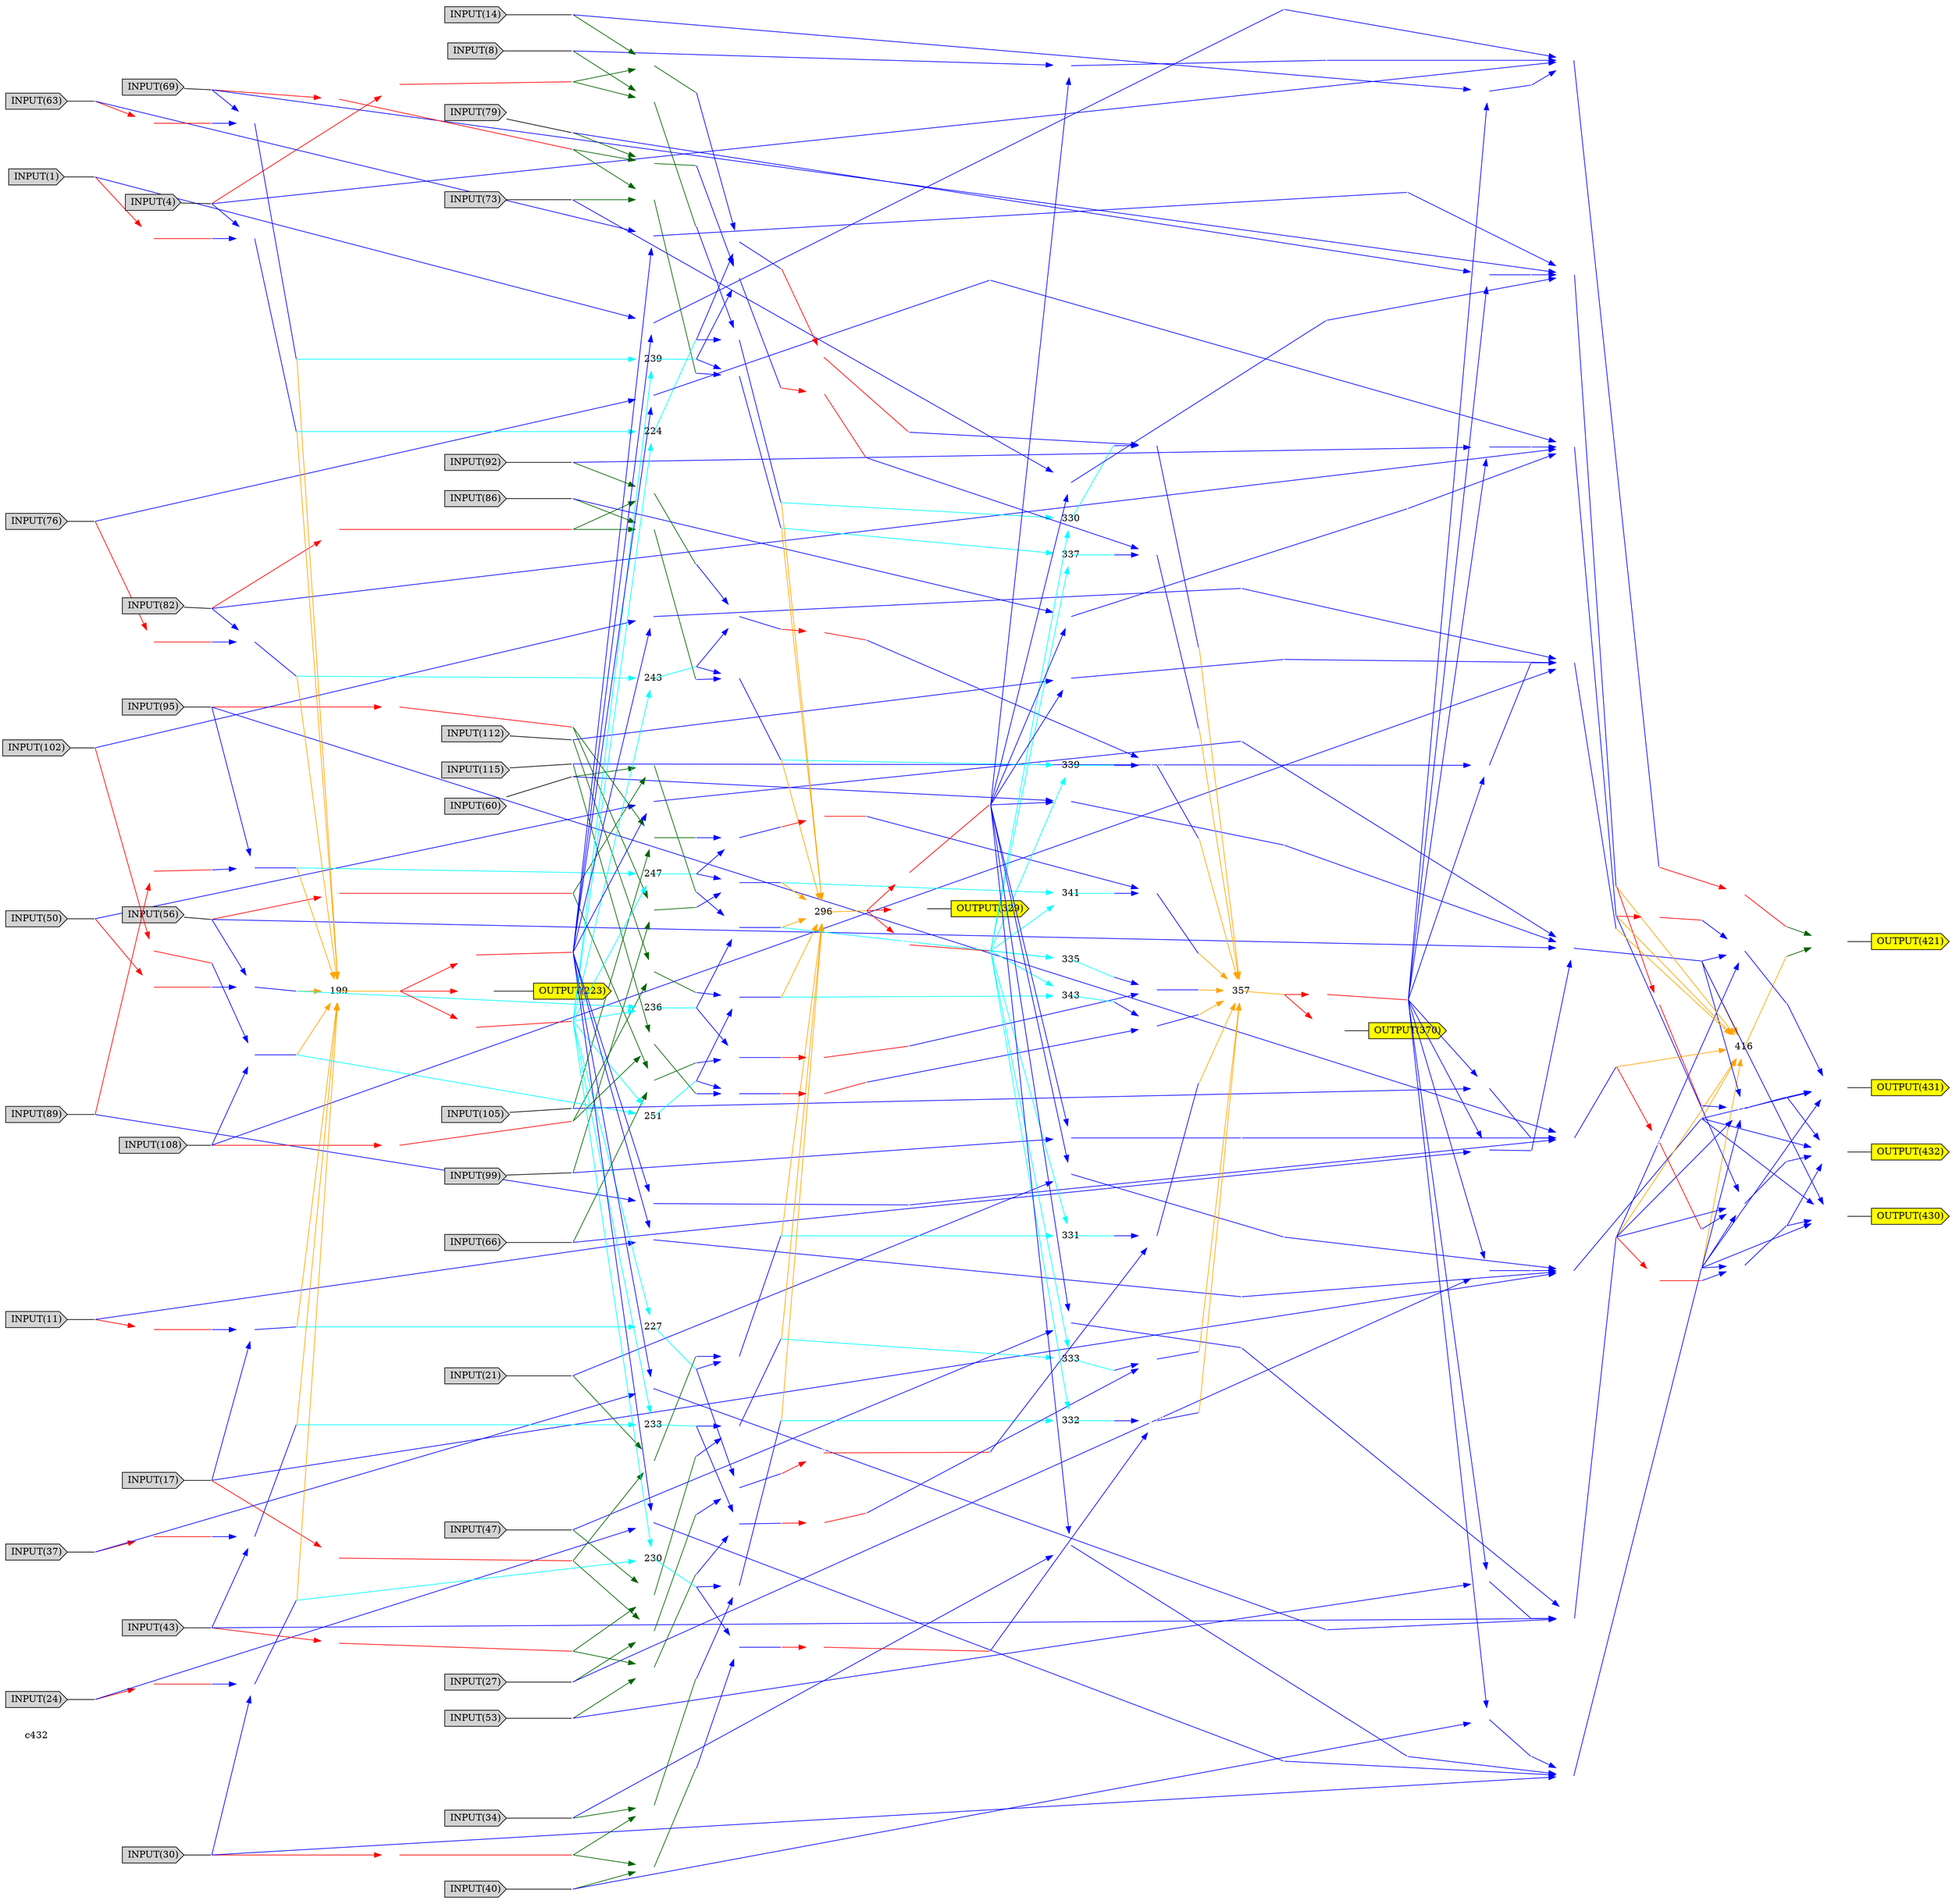 digraph a
{
	//36 Inputs
	//7 Outputs
	//160 Gates
	overlap = false;
	rankdir = LR;
	splines = false;
	"c432" [color = invis]
	1 [label = "INPUT(1)" shape = cds style = filled]
	O1 [label = "", fixedsize="false", width=0, height=0, shape=none]
	1 -> O1 [arrowhead=none]
	4 [label = "INPUT(4)" shape = cds style = filled]
	O4 [label = "", fixedsize="false", width=0, height=0, shape=none]
	4 -> O4 [arrowhead=none]
	8 [label = "INPUT(8)" shape = cds style = filled]
	O8 [label = "", fixedsize="false", width=0, height=0, shape=none]
	8 -> O8 [arrowhead=none]
	11 [label = "INPUT(11)" shape = cds style = filled]
	O11 [label = "", fixedsize="false", width=0, height=0, shape=none]
	11 -> O11 [arrowhead=none]
	14 [label = "INPUT(14)" shape = cds style = filled]
	O14 [label = "", fixedsize="false", width=0, height=0, shape=none]
	14 -> O14 [arrowhead=none]
	17 [label = "INPUT(17)" shape = cds style = filled]
	O17 [label = "", fixedsize="false", width=0, height=0, shape=none]
	17 -> O17 [arrowhead=none]
	21 [label = "INPUT(21)" shape = cds style = filled]
	O21 [label = "", fixedsize="false", width=0, height=0, shape=none]
	21 -> O21 [arrowhead=none]
	24 [label = "INPUT(24)" shape = cds style = filled]
	O24 [label = "", fixedsize="false", width=0, height=0, shape=none]
	24 -> O24 [arrowhead=none]
	27 [label = "INPUT(27)" shape = cds style = filled]
	O27 [label = "", fixedsize="false", width=0, height=0, shape=none]
	27 -> O27 [arrowhead=none]
	30 [label = "INPUT(30)" shape = cds style = filled]
	O30 [label = "", fixedsize="false", width=0, height=0, shape=none]
	30 -> O30 [arrowhead=none]
	34 [label = "INPUT(34)" shape = cds style = filled]
	O34 [label = "", fixedsize="false", width=0, height=0, shape=none]
	34 -> O34 [arrowhead=none]
	37 [label = "INPUT(37)" shape = cds style = filled]
	O37 [label = "", fixedsize="false", width=0, height=0, shape=none]
	37 -> O37 [arrowhead=none]
	40 [label = "INPUT(40)" shape = cds style = filled]
	O40 [label = "", fixedsize="false", width=0, height=0, shape=none]
	40 -> O40 [arrowhead=none]
	43 [label = "INPUT(43)" shape = cds style = filled]
	O43 [label = "", fixedsize="false", width=0, height=0, shape=none]
	43 -> O43 [arrowhead=none]
	47 [label = "INPUT(47)" shape = cds style = filled]
	O47 [label = "", fixedsize="false", width=0, height=0, shape=none]
	47 -> O47 [arrowhead=none]
	50 [label = "INPUT(50)" shape = cds style = filled]
	O50 [label = "", fixedsize="false", width=0, height=0, shape=none]
	50 -> O50 [arrowhead=none]
	53 [label = "INPUT(53)" shape = cds style = filled]
	O53 [label = "", fixedsize="false", width=0, height=0, shape=none]
	53 -> O53 [arrowhead=none]
	56 [label = "INPUT(56)" shape = cds style = filled]
	O56 [label = "", fixedsize="false", width=0, height=0, shape=none]
	56 -> O56 [arrowhead=none]
	60 [label = "INPUT(60)" shape = cds style = filled]
	O60 [label = "", fixedsize="false", width=0, height=0, shape=none]
	60 -> O60 [arrowhead=none]
	63 [label = "INPUT(63)" shape = cds style = filled]
	O63 [label = "", fixedsize="false", width=0, height=0, shape=none]
	63 -> O63 [arrowhead=none]
	66 [label = "INPUT(66)" shape = cds style = filled]
	O66 [label = "", fixedsize="false", width=0, height=0, shape=none]
	66 -> O66 [arrowhead=none]
	69 [label = "INPUT(69)" shape = cds style = filled]
	O69 [label = "", fixedsize="false", width=0, height=0, shape=none]
	69 -> O69 [arrowhead=none]
	73 [label = "INPUT(73)" shape = cds style = filled]
	O73 [label = "", fixedsize="false", width=0, height=0, shape=none]
	73 -> O73 [arrowhead=none]
	76 [label = "INPUT(76)" shape = cds style = filled]
	O76 [label = "", fixedsize="false", width=0, height=0, shape=none]
	76 -> O76 [arrowhead=none]
	79 [label = "INPUT(79)" shape = cds style = filled]
	O79 [label = "", fixedsize="false", width=0, height=0, shape=none]
	79 -> O79 [arrowhead=none]
	82 [label = "INPUT(82)" shape = cds style = filled]
	O82 [label = "", fixedsize="false", width=0, height=0, shape=none]
	82 -> O82 [arrowhead=none]
	86 [label = "INPUT(86)" shape = cds style = filled]
	O86 [label = "", fixedsize="false", width=0, height=0, shape=none]
	86 -> O86 [arrowhead=none]
	89 [label = "INPUT(89)" shape = cds style = filled]
	O89 [label = "", fixedsize="false", width=0, height=0, shape=none]
	89 -> O89 [arrowhead=none]
	92 [label = "INPUT(92)" shape = cds style = filled]
	O92 [label = "", fixedsize="false", width=0, height=0, shape=none]
	92 -> O92 [arrowhead=none]
	95 [label = "INPUT(95)" shape = cds style = filled]
	O95 [label = "", fixedsize="false", width=0, height=0, shape=none]
	95 -> O95 [arrowhead=none]
	99 [label = "INPUT(99)" shape = cds style = filled]
	O99 [label = "", fixedsize="false", width=0, height=0, shape=none]
	99 -> O99 [arrowhead=none]
	102 [label = "INPUT(102)" shape = cds style = filled]
	O102 [label = "", fixedsize="false", width=0, height=0, shape=none]
	102 -> O102 [arrowhead=none]
	105 [label = "INPUT(105)" shape = cds style = filled]
	O105 [label = "", fixedsize="false", width=0, height=0, shape=none]
	105 -> O105 [arrowhead=none]
	108 [label = "INPUT(108)" shape = cds style = filled]
	O108 [label = "", fixedsize="false", width=0, height=0, shape=none]
	108 -> O108 [arrowhead=none]
	112 [label = "INPUT(112)" shape = cds style = filled]
	O112 [label = "", fixedsize="false", width=0, height=0, shape=none]
	112 -> O112 [arrowhead=none]
	115 [label = "INPUT(115)" shape = cds style = filled]
	O115 [label = "", fixedsize="false", width=0, height=0, shape=none]
	115 -> O115 [arrowhead=none]
	O223 [label = "OUTPUT(223)" shape = cds style = filled fillcolor = yellow]
	O329 [label = "OUTPUT(329)" shape = cds style = filled fillcolor = yellow]
	O370 [label = "OUTPUT(370)" shape = cds style = filled fillcolor = yellow]
	O421 [label = "OUTPUT(421)" shape = cds style = filled fillcolor = yellow]
	O430 [label = "OUTPUT(430)" shape = cds style = filled fillcolor = yellow]
	O431 [label = "OUTPUT(431)" shape = cds style = filled fillcolor = yellow]
	O432 [label = "OUTPUT(432)" shape = cds style = filled fillcolor = yellow]
	118 [label = "118" shape = none fillcolor = red fontcolor = white image="NOT.png"];
	118 -> O118 [arrowhead=none color = red tailclip=false]
	O118 [label = "", fixedsize="false", width=0, height=0, shape=none]
	O1 -> 118 [color = red];
	119 [label = "119" shape = none fillcolor = red fontcolor = white image="NOT.png"];
	119 -> O119 [arrowhead=none color = red tailclip=false]
	O119 [label = "", fixedsize="false", width=0, height=0, shape=none]
	O4 -> 119 [color = red];
	122 [label = "122" shape = none fillcolor = red fontcolor = white image="NOT.png"];
	122 -> O122 [arrowhead=none color = red tailclip=false]
	O122 [label = "", fixedsize="false", width=0, height=0, shape=none]
	O11 -> 122 [color = red];
	123 [label = "123" shape = none fillcolor = red fontcolor = white image="NOT.png"];
	123 -> O123 [arrowhead=none color = red tailclip=false]
	O123 [label = "", fixedsize="false", width=0, height=0, shape=none]
	O17 -> 123 [color = red];
	126 [label = "126" shape = none fillcolor = red fontcolor = white image="NOT.png"];
	126 -> O126 [arrowhead=none color = red tailclip=false]
	O126 [label = "", fixedsize="false", width=0, height=0, shape=none]
	O24 -> 126 [color = red];
	127 [label = "127" shape = none fillcolor = red fontcolor = white image="NOT.png"];
	127 -> O127 [arrowhead=none color = red tailclip=false]
	O127 [label = "", fixedsize="false", width=0, height=0, shape=none]
	O30 -> 127 [color = red];
	130 [label = "130" shape = none fillcolor = red fontcolor = white image="NOT.png"];
	130 -> O130 [arrowhead=none color = red tailclip=false]
	O130 [label = "", fixedsize="false", width=0, height=0, shape=none]
	O37 -> 130 [color = red];
	131 [label = "131" shape = none fillcolor = red fontcolor = white image="NOT.png"];
	131 -> O131 [arrowhead=none color = red tailclip=false]
	O131 [label = "", fixedsize="false", width=0, height=0, shape=none]
	O43 -> 131 [color = red];
	134 [label = "134" shape = none fillcolor = red fontcolor = white image="NOT.png"];
	134 -> O134 [arrowhead=none color = red tailclip=false]
	O134 [label = "", fixedsize="false", width=0, height=0, shape=none]
	O50 -> 134 [color = red];
	135 [label = "135" shape = none fillcolor = red fontcolor = white image="NOT.png"];
	135 -> O135 [arrowhead=none color = red tailclip=false]
	O135 [label = "", fixedsize="false", width=0, height=0, shape=none]
	O56 -> 135 [color = red];
	138 [label = "138" shape = none fillcolor = red fontcolor = white image="NOT.png"];
	138 -> O138 [arrowhead=none color = red tailclip=false]
	O138 [label = "", fixedsize="false", width=0, height=0, shape=none]
	O63 -> 138 [color = red];
	139 [label = "139" shape = none fillcolor = red fontcolor = white image="NOT.png"];
	139 -> O139 [arrowhead=none color = red tailclip=false]
	O139 [label = "", fixedsize="false", width=0, height=0, shape=none]
	O69 -> 139 [color = red];
	142 [label = "142" shape = none fillcolor = red fontcolor = white image="NOT.png"];
	142 -> O142 [arrowhead=none color = red tailclip=false]
	O142 [label = "", fixedsize="false", width=0, height=0, shape=none]
	O76 -> 142 [color = red];
	143 [label = "143" shape = none fillcolor = red fontcolor = white image="NOT.png"];
	143 -> O143 [arrowhead=none color = red tailclip=false]
	O143 [label = "", fixedsize="false", width=0, height=0, shape=none]
	O82 -> 143 [color = red];
	146 [label = "146" shape = none fillcolor = red fontcolor = white image="NOT.png"];
	146 -> O146 [arrowhead=none color = red tailclip=false]
	O146 [label = "", fixedsize="false", width=0, height=0, shape=none]
	O89 -> 146 [color = red];
	147 [label = "147" shape = none fillcolor = red fontcolor = white image="NOT.png"];
	147 -> O147 [arrowhead=none color = red tailclip=false]
	O147 [label = "", fixedsize="false", width=0, height=0, shape=none]
	O95 -> 147 [color = red];
	150 [label = "150" shape = none fillcolor = red fontcolor = white image="NOT.png"];
	150 -> O150 [arrowhead=none color = red tailclip=false]
	O150 [label = "", fixedsize="false", width=0, height=0, shape=none]
	O102 -> 150 [color = red];
	151 [label = "151" shape = none fillcolor = red fontcolor = white image="NOT.png"];
	151 -> O151 [arrowhead=none color = red tailclip=false]
	O151 [label = "", fixedsize="false", width=0, height=0, shape=none]
	O108 -> 151 [color = red];
	154 [label = "154" shape = none fillcolor = blue fontcolor = white image="NAND.png"];
	154 -> O154 [arrowhead=none color = blue tailclip=false]
	O154 [label = "", fixedsize="false", width=0, height=0, shape=none]
	O118 -> 154 [color = blue];
	O4 -> 154 [color = blue];
	157 [label = "157" shape = none fillcolor = darkgreen fontcolor = white image="NOR.png"];
	157 -> O157 [arrowhead=none color = darkgreen tailclip=false]
	O157 [label = "", fixedsize="false", width=0, height=0, shape=none]
	O8 -> 157 [color = darkgreen];
	O119 -> 157 [color = darkgreen];
	158 [label = "158" shape = none fillcolor = darkgreen fontcolor = white image="NOR.png"];
	158 -> O158 [arrowhead=none color = darkgreen tailclip=false]
	O158 [label = "", fixedsize="false", width=0, height=0, shape=none]
	O14 -> 158 [color = darkgreen];
	O119 -> 158 [color = darkgreen];
	159 [label = "159" shape = none fillcolor = blue fontcolor = white image="NAND.png"];
	159 -> O159 [arrowhead=none color = blue tailclip=false]
	O159 [label = "", fixedsize="false", width=0, height=0, shape=none]
	O122 -> 159 [color = blue];
	O17 -> 159 [color = blue];
	162 [label = "162" shape = none fillcolor = blue fontcolor = white image="NAND.png"];
	162 -> O162 [arrowhead=none color = blue tailclip=false]
	O162 [label = "", fixedsize="false", width=0, height=0, shape=none]
	O126 -> 162 [color = blue];
	O30 -> 162 [color = blue];
	165 [label = "165" shape = none fillcolor = blue fontcolor = white image="NAND.png"];
	165 -> O165 [arrowhead=none color = blue tailclip=false]
	O165 [label = "", fixedsize="false", width=0, height=0, shape=none]
	O130 -> 165 [color = blue];
	O43 -> 165 [color = blue];
	168 [label = "168" shape = none fillcolor = blue fontcolor = white image="NAND.png"];
	168 -> O168 [arrowhead=none color = blue tailclip=false]
	O168 [label = "", fixedsize="false", width=0, height=0, shape=none]
	O134 -> 168 [color = blue];
	O56 -> 168 [color = blue];
	171 [label = "171" shape = none fillcolor = blue fontcolor = white image="NAND.png"];
	171 -> O171 [arrowhead=none color = blue tailclip=false]
	O171 [label = "", fixedsize="false", width=0, height=0, shape=none]
	O138 -> 171 [color = blue];
	O69 -> 171 [color = blue];
	174 [label = "174" shape = none fillcolor = blue fontcolor = white image="NAND.png"];
	174 -> O174 [arrowhead=none color = blue tailclip=false]
	O174 [label = "", fixedsize="false", width=0, height=0, shape=none]
	O142 -> 174 [color = blue];
	O82 -> 174 [color = blue];
	177 [label = "177" shape = none fillcolor = blue fontcolor = white image="NAND.png"];
	177 -> O177 [arrowhead=none color = blue tailclip=false]
	O177 [label = "", fixedsize="false", width=0, height=0, shape=none]
	O146 -> 177 [color = blue];
	O95 -> 177 [color = blue];
	180 [label = "180" shape = none fillcolor = blue fontcolor = white image="NAND.png"];
	180 -> O180 [arrowhead=none color = blue tailclip=false]
	O180 [label = "", fixedsize="false", width=0, height=0, shape=none]
	O150 -> 180 [color = blue];
	O108 -> 180 [color = blue];
	183 [label = "183" shape = none fillcolor = darkgreen fontcolor = white image="NOR.png"];
	183 -> O183 [arrowhead=none color = darkgreen tailclip=false]
	O183 [label = "", fixedsize="false", width=0, height=0, shape=none]
	O21 -> 183 [color = darkgreen];
	O123 -> 183 [color = darkgreen];
	184 [label = "184" shape = none fillcolor = darkgreen fontcolor = white image="NOR.png"];
	184 -> O184 [arrowhead=none color = darkgreen tailclip=false]
	O184 [label = "", fixedsize="false", width=0, height=0, shape=none]
	O27 -> 184 [color = darkgreen];
	O123 -> 184 [color = darkgreen];
	185 [label = "185" shape = none fillcolor = darkgreen fontcolor = white image="NOR.png"];
	185 -> O185 [arrowhead=none color = darkgreen tailclip=false]
	O185 [label = "", fixedsize="false", width=0, height=0, shape=none]
	O34 -> 185 [color = darkgreen];
	O127 -> 185 [color = darkgreen];
	186 [label = "186" shape = none fillcolor = darkgreen fontcolor = white image="NOR.png"];
	186 -> O186 [arrowhead=none color = darkgreen tailclip=false]
	O186 [label = "", fixedsize="false", width=0, height=0, shape=none]
	O40 -> 186 [color = darkgreen];
	O127 -> 186 [color = darkgreen];
	187 [label = "187" shape = none fillcolor = darkgreen fontcolor = white image="NOR.png"];
	187 -> O187 [arrowhead=none color = darkgreen tailclip=false]
	O187 [label = "", fixedsize="false", width=0, height=0, shape=none]
	O47 -> 187 [color = darkgreen];
	O131 -> 187 [color = darkgreen];
	188 [label = "188" shape = none fillcolor = darkgreen fontcolor = white image="NOR.png"];
	188 -> O188 [arrowhead=none color = darkgreen tailclip=false]
	O188 [label = "", fixedsize="false", width=0, height=0, shape=none]
	O53 -> 188 [color = darkgreen];
	O131 -> 188 [color = darkgreen];
	189 [label = "189" shape = none fillcolor = darkgreen fontcolor = white image="NOR.png"];
	189 -> O189 [arrowhead=none color = darkgreen tailclip=false]
	O189 [label = "", fixedsize="false", width=0, height=0, shape=none]
	O60 -> 189 [color = darkgreen];
	O135 -> 189 [color = darkgreen];
	190 [label = "190" shape = none fillcolor = darkgreen fontcolor = white image="NOR.png"];
	190 -> O190 [arrowhead=none color = darkgreen tailclip=false]
	O190 [label = "", fixedsize="false", width=0, height=0, shape=none]
	O66 -> 190 [color = darkgreen];
	O135 -> 190 [color = darkgreen];
	191 [label = "191" shape = none fillcolor = darkgreen fontcolor = white image="NOR.png"];
	191 -> O191 [arrowhead=none color = darkgreen tailclip=false]
	O191 [label = "", fixedsize="false", width=0, height=0, shape=none]
	O73 -> 191 [color = darkgreen];
	O139 -> 191 [color = darkgreen];
	192 [label = "192" shape = none fillcolor = darkgreen fontcolor = white image="NOR.png"];
	192 -> O192 [arrowhead=none color = darkgreen tailclip=false]
	O192 [label = "", fixedsize="false", width=0, height=0, shape=none]
	O79 -> 192 [color = darkgreen];
	O139 -> 192 [color = darkgreen];
	193 [label = "193" shape = none fillcolor = darkgreen fontcolor = white image="NOR.png"];
	193 -> O193 [arrowhead=none color = darkgreen tailclip=false]
	O193 [label = "", fixedsize="false", width=0, height=0, shape=none]
	O86 -> 193 [color = darkgreen];
	O143 -> 193 [color = darkgreen];
	194 [label = "194" shape = none fillcolor = darkgreen fontcolor = white image="NOR.png"];
	194 -> O194 [arrowhead=none color = darkgreen tailclip=false]
	O194 [label = "", fixedsize="false", width=0, height=0, shape=none]
	O92 -> 194 [color = darkgreen];
	O143 -> 194 [color = darkgreen];
	195 [label = "195" shape = none fillcolor = darkgreen fontcolor = white image="NOR.png"];
	195 -> O195 [arrowhead=none color = darkgreen tailclip=false]
	O195 [label = "", fixedsize="false", width=0, height=0, shape=none]
	O99 -> 195 [color = darkgreen];
	O147 -> 195 [color = darkgreen];
	196 [label = "196" shape = none fillcolor = darkgreen fontcolor = white image="NOR.png"];
	196 -> O196 [arrowhead=none color = darkgreen tailclip=false]
	O196 [label = "", fixedsize="false", width=0, height=0, shape=none]
	O105 -> 196 [color = darkgreen];
	O147 -> 196 [color = darkgreen];
	197 [label = "197" shape = none fillcolor = darkgreen fontcolor = white image="NOR.png"];
	197 -> O197 [arrowhead=none color = darkgreen tailclip=false]
	O197 [label = "", fixedsize="false", width=0, height=0, shape=none]
	O112 -> 197 [color = darkgreen];
	O151 -> 197 [color = darkgreen];
	198 [label = "198" shape = none fillcolor = darkgreen fontcolor = white image="NOR.png"];
	198 -> O198 [arrowhead=none color = darkgreen tailclip=false]
	O198 [label = "", fixedsize="false", width=0, height=0, shape=none]
	O115 -> 198 [color = darkgreen];
	O151 -> 198 [color = darkgreen];
	199 [label = "199" shape = none fillcolor = orange fontcolor = black image="AND.png"];
	199 -> O199 [arrowhead=none color = orange tailclip=false]
	O199 [label = "", fixedsize="false", width=0, height=0, shape=none]
	O154 -> 199 [color = orange];
	O159 -> 199 [color = orange];
	O162 -> 199 [color = orange];
	O165 -> 199 [color = orange];
	O168 -> 199 [color = orange];
	O171 -> 199 [color = orange];
	O174 -> 199 [color = orange];
	O177 -> 199 [color = orange];
	O180 -> 199 [color = orange];
	203 [label = "203" shape = none fillcolor = red fontcolor = white image="NOT.png"];
	203 -> O203 [arrowhead=none color = red tailclip=false]
	O203 [label = "", fixedsize="false", width=0, height=0, shape=none]
	O199 -> 203 [color = red];
	213 [label = "213" shape = none fillcolor = red fontcolor = white image="NOT.png"];
	213 -> O213 [arrowhead=none color = red tailclip=false]
	O213 [label = "", fixedsize="false", width=0, height=0, shape=none]
	O199 -> 213 [color = red];
	223 [label = "223" shape = none fillcolor = red fontcolor = white image="NOT.png"];
	O199 -> 223 [color = red];
	224 [label = "224" shape = none fillcolor = cyan fontcolor = black image="XOR.png"];
	224 -> O224 [arrowhead=none color = cyan tailclip=false]
	O224 [label = "", fixedsize="false", width=0, height=0, shape=none]
	O203 -> 224 [color = cyan];
	O154 -> 224 [color = cyan];
	227 [label = "227" shape = none fillcolor = cyan fontcolor = black image="XOR.png"];
	227 -> O227 [arrowhead=none color = cyan tailclip=false]
	O227 [label = "", fixedsize="false", width=0, height=0, shape=none]
	O203 -> 227 [color = cyan];
	O159 -> 227 [color = cyan];
	230 [label = "230" shape = none fillcolor = cyan fontcolor = black image="XOR.png"];
	230 -> O230 [arrowhead=none color = cyan tailclip=false]
	O230 [label = "", fixedsize="false", width=0, height=0, shape=none]
	O203 -> 230 [color = cyan];
	O162 -> 230 [color = cyan];
	233 [label = "233" shape = none fillcolor = cyan fontcolor = black image="XOR.png"];
	233 -> O233 [arrowhead=none color = cyan tailclip=false]
	O233 [label = "", fixedsize="false", width=0, height=0, shape=none]
	O203 -> 233 [color = cyan];
	O165 -> 233 [color = cyan];
	236 [label = "236" shape = none fillcolor = cyan fontcolor = black image="XOR.png"];
	236 -> O236 [arrowhead=none color = cyan tailclip=false]
	O236 [label = "", fixedsize="false", width=0, height=0, shape=none]
	O203 -> 236 [color = cyan];
	O168 -> 236 [color = cyan];
	239 [label = "239" shape = none fillcolor = cyan fontcolor = black image="XOR.png"];
	239 -> O239 [arrowhead=none color = cyan tailclip=false]
	O239 [label = "", fixedsize="false", width=0, height=0, shape=none]
	O203 -> 239 [color = cyan];
	O171 -> 239 [color = cyan];
	242 [label = "242" shape = none fillcolor = blue fontcolor = white image="NAND.png"];
	242 -> O242 [arrowhead=none color = blue tailclip=false]
	O242 [label = "", fixedsize="false", width=0, height=0, shape=none]
	O1 -> 242 [color = blue];
	O213 -> 242 [color = blue];
	243 [label = "243" shape = none fillcolor = cyan fontcolor = black image="XOR.png"];
	243 -> O243 [arrowhead=none color = cyan tailclip=false]
	O243 [label = "", fixedsize="false", width=0, height=0, shape=none]
	O203 -> 243 [color = cyan];
	O174 -> 243 [color = cyan];
	246 [label = "246" shape = none fillcolor = blue fontcolor = white image="NAND.png"];
	246 -> O246 [arrowhead=none color = blue tailclip=false]
	O246 [label = "", fixedsize="false", width=0, height=0, shape=none]
	O213 -> 246 [color = blue];
	O11 -> 246 [color = blue];
	247 [label = "247" shape = none fillcolor = cyan fontcolor = black image="XOR.png"];
	247 -> O247 [arrowhead=none color = cyan tailclip=false]
	O247 [label = "", fixedsize="false", width=0, height=0, shape=none]
	O203 -> 247 [color = cyan];
	O177 -> 247 [color = cyan];
	250 [label = "250" shape = none fillcolor = blue fontcolor = white image="NAND.png"];
	250 -> O250 [arrowhead=none color = blue tailclip=false]
	O250 [label = "", fixedsize="false", width=0, height=0, shape=none]
	O213 -> 250 [color = blue];
	O24 -> 250 [color = blue];
	251 [label = "251" shape = none fillcolor = cyan fontcolor = black image="XOR.png"];
	251 -> O251 [arrowhead=none color = cyan tailclip=false]
	O251 [label = "", fixedsize="false", width=0, height=0, shape=none]
	O203 -> 251 [color = cyan];
	O180 -> 251 [color = cyan];
	254 [label = "254" shape = none fillcolor = blue fontcolor = white image="NAND.png"];
	254 -> O254 [arrowhead=none color = blue tailclip=false]
	O254 [label = "", fixedsize="false", width=0, height=0, shape=none]
	O213 -> 254 [color = blue];
	O37 -> 254 [color = blue];
	255 [label = "255" shape = none fillcolor = blue fontcolor = white image="NAND.png"];
	255 -> O255 [arrowhead=none color = blue tailclip=false]
	O255 [label = "", fixedsize="false", width=0, height=0, shape=none]
	O213 -> 255 [color = blue];
	O50 -> 255 [color = blue];
	256 [label = "256" shape = none fillcolor = blue fontcolor = white image="NAND.png"];
	256 -> O256 [arrowhead=none color = blue tailclip=false]
	O256 [label = "", fixedsize="false", width=0, height=0, shape=none]
	O213 -> 256 [color = blue];
	O63 -> 256 [color = blue];
	257 [label = "257" shape = none fillcolor = blue fontcolor = white image="NAND.png"];
	257 -> O257 [arrowhead=none color = blue tailclip=false]
	O257 [label = "", fixedsize="false", width=0, height=0, shape=none]
	O213 -> 257 [color = blue];
	O76 -> 257 [color = blue];
	258 [label = "258" shape = none fillcolor = blue fontcolor = white image="NAND.png"];
	258 -> O258 [arrowhead=none color = blue tailclip=false]
	O258 [label = "", fixedsize="false", width=0, height=0, shape=none]
	O213 -> 258 [color = blue];
	O89 -> 258 [color = blue];
	259 [label = "259" shape = none fillcolor = blue fontcolor = white image="NAND.png"];
	259 -> O259 [arrowhead=none color = blue tailclip=false]
	O259 [label = "", fixedsize="false", width=0, height=0, shape=none]
	O213 -> 259 [color = blue];
	O102 -> 259 [color = blue];
	260 [label = "260" shape = none fillcolor = blue fontcolor = white image="NAND.png"];
	260 -> O260 [arrowhead=none color = blue tailclip=false]
	O260 [label = "", fixedsize="false", width=0, height=0, shape=none]
	O224 -> 260 [color = blue];
	O157 -> 260 [color = blue];
	263 [label = "263" shape = none fillcolor = blue fontcolor = white image="NAND.png"];
	263 -> O263 [arrowhead=none color = blue tailclip=false]
	O263 [label = "", fixedsize="false", width=0, height=0, shape=none]
	O224 -> 263 [color = blue];
	O158 -> 263 [color = blue];
	264 [label = "264" shape = none fillcolor = blue fontcolor = white image="NAND.png"];
	264 -> O264 [arrowhead=none color = blue tailclip=false]
	O264 [label = "", fixedsize="false", width=0, height=0, shape=none]
	O227 -> 264 [color = blue];
	O183 -> 264 [color = blue];
	267 [label = "267" shape = none fillcolor = blue fontcolor = white image="NAND.png"];
	267 -> O267 [arrowhead=none color = blue tailclip=false]
	O267 [label = "", fixedsize="false", width=0, height=0, shape=none]
	O230 -> 267 [color = blue];
	O185 -> 267 [color = blue];
	270 [label = "270" shape = none fillcolor = blue fontcolor = white image="NAND.png"];
	270 -> O270 [arrowhead=none color = blue tailclip=false]
	O270 [label = "", fixedsize="false", width=0, height=0, shape=none]
	O233 -> 270 [color = blue];
	O187 -> 270 [color = blue];
	273 [label = "273" shape = none fillcolor = blue fontcolor = white image="NAND.png"];
	273 -> O273 [arrowhead=none color = blue tailclip=false]
	O273 [label = "", fixedsize="false", width=0, height=0, shape=none]
	O236 -> 273 [color = blue];
	O189 -> 273 [color = blue];
	276 [label = "276" shape = none fillcolor = blue fontcolor = white image="NAND.png"];
	276 -> O276 [arrowhead=none color = blue tailclip=false]
	O276 [label = "", fixedsize="false", width=0, height=0, shape=none]
	O239 -> 276 [color = blue];
	O191 -> 276 [color = blue];
	279 [label = "279" shape = none fillcolor = blue fontcolor = white image="NAND.png"];
	279 -> O279 [arrowhead=none color = blue tailclip=false]
	O279 [label = "", fixedsize="false", width=0, height=0, shape=none]
	O243 -> 279 [color = blue];
	O193 -> 279 [color = blue];
	282 [label = "282" shape = none fillcolor = blue fontcolor = white image="NAND.png"];
	282 -> O282 [arrowhead=none color = blue tailclip=false]
	O282 [label = "", fixedsize="false", width=0, height=0, shape=none]
	O247 -> 282 [color = blue];
	O195 -> 282 [color = blue];
	285 [label = "285" shape = none fillcolor = blue fontcolor = white image="NAND.png"];
	285 -> O285 [arrowhead=none color = blue tailclip=false]
	O285 [label = "", fixedsize="false", width=0, height=0, shape=none]
	O251 -> 285 [color = blue];
	O197 -> 285 [color = blue];
	288 [label = "288" shape = none fillcolor = blue fontcolor = white image="NAND.png"];
	288 -> O288 [arrowhead=none color = blue tailclip=false]
	O288 [label = "", fixedsize="false", width=0, height=0, shape=none]
	O227 -> 288 [color = blue];
	O184 -> 288 [color = blue];
	289 [label = "289" shape = none fillcolor = blue fontcolor = white image="NAND.png"];
	289 -> O289 [arrowhead=none color = blue tailclip=false]
	O289 [label = "", fixedsize="false", width=0, height=0, shape=none]
	O230 -> 289 [color = blue];
	O186 -> 289 [color = blue];
	290 [label = "290" shape = none fillcolor = blue fontcolor = white image="NAND.png"];
	290 -> O290 [arrowhead=none color = blue tailclip=false]
	O290 [label = "", fixedsize="false", width=0, height=0, shape=none]
	O233 -> 290 [color = blue];
	O188 -> 290 [color = blue];
	291 [label = "291" shape = none fillcolor = blue fontcolor = white image="NAND.png"];
	291 -> O291 [arrowhead=none color = blue tailclip=false]
	O291 [label = "", fixedsize="false", width=0, height=0, shape=none]
	O236 -> 291 [color = blue];
	O190 -> 291 [color = blue];
	292 [label = "292" shape = none fillcolor = blue fontcolor = white image="NAND.png"];
	292 -> O292 [arrowhead=none color = blue tailclip=false]
	O292 [label = "", fixedsize="false", width=0, height=0, shape=none]
	O239 -> 292 [color = blue];
	O192 -> 292 [color = blue];
	293 [label = "293" shape = none fillcolor = blue fontcolor = white image="NAND.png"];
	293 -> O293 [arrowhead=none color = blue tailclip=false]
	O293 [label = "", fixedsize="false", width=0, height=0, shape=none]
	O243 -> 293 [color = blue];
	O194 -> 293 [color = blue];
	294 [label = "294" shape = none fillcolor = blue fontcolor = white image="NAND.png"];
	294 -> O294 [arrowhead=none color = blue tailclip=false]
	O294 [label = "", fixedsize="false", width=0, height=0, shape=none]
	O247 -> 294 [color = blue];
	O196 -> 294 [color = blue];
	295 [label = "295" shape = none fillcolor = blue fontcolor = white image="NAND.png"];
	295 -> O295 [arrowhead=none color = blue tailclip=false]
	O295 [label = "", fixedsize="false", width=0, height=0, shape=none]
	O251 -> 295 [color = blue];
	O198 -> 295 [color = blue];
	296 [label = "296" shape = none fillcolor = orange fontcolor = black image="AND.png"];
	296 -> O296 [arrowhead=none color = orange tailclip=false]
	O296 [label = "", fixedsize="false", width=0, height=0, shape=none]
	O260 -> 296 [color = orange];
	O264 -> 296 [color = orange];
	O267 -> 296 [color = orange];
	O270 -> 296 [color = orange];
	O273 -> 296 [color = orange];
	O276 -> 296 [color = orange];
	O279 -> 296 [color = orange];
	O282 -> 296 [color = orange];
	O285 -> 296 [color = orange];
	300 [label = "300" shape = none fillcolor = red fontcolor = white image="NOT.png"];
	300 -> O300 [arrowhead=none color = red tailclip=false]
	O300 [label = "", fixedsize="false", width=0, height=0, shape=none]
	O263 -> 300 [color = red];
	301 [label = "301" shape = none fillcolor = red fontcolor = white image="NOT.png"];
	301 -> O301 [arrowhead=none color = red tailclip=false]
	O301 [label = "", fixedsize="false", width=0, height=0, shape=none]
	O288 -> 301 [color = red];
	302 [label = "302" shape = none fillcolor = red fontcolor = white image="NOT.png"];
	302 -> O302 [arrowhead=none color = red tailclip=false]
	O302 [label = "", fixedsize="false", width=0, height=0, shape=none]
	O289 -> 302 [color = red];
	303 [label = "303" shape = none fillcolor = red fontcolor = white image="NOT.png"];
	303 -> O303 [arrowhead=none color = red tailclip=false]
	O303 [label = "", fixedsize="false", width=0, height=0, shape=none]
	O290 -> 303 [color = red];
	304 [label = "304" shape = none fillcolor = red fontcolor = white image="NOT.png"];
	304 -> O304 [arrowhead=none color = red tailclip=false]
	O304 [label = "", fixedsize="false", width=0, height=0, shape=none]
	O291 -> 304 [color = red];
	305 [label = "305" shape = none fillcolor = red fontcolor = white image="NOT.png"];
	305 -> O305 [arrowhead=none color = red tailclip=false]
	O305 [label = "", fixedsize="false", width=0, height=0, shape=none]
	O292 -> 305 [color = red];
	306 [label = "306" shape = none fillcolor = red fontcolor = white image="NOT.png"];
	306 -> O306 [arrowhead=none color = red tailclip=false]
	O306 [label = "", fixedsize="false", width=0, height=0, shape=none]
	O293 -> 306 [color = red];
	307 [label = "307" shape = none fillcolor = red fontcolor = white image="NOT.png"];
	307 -> O307 [arrowhead=none color = red tailclip=false]
	O307 [label = "", fixedsize="false", width=0, height=0, shape=none]
	O294 -> 307 [color = red];
	308 [label = "308" shape = none fillcolor = red fontcolor = white image="NOT.png"];
	308 -> O308 [arrowhead=none color = red tailclip=false]
	O308 [label = "", fixedsize="false", width=0, height=0, shape=none]
	O295 -> 308 [color = red];
	309 [label = "309" shape = none fillcolor = red fontcolor = white image="NOT.png"];
	309 -> O309 [arrowhead=none color = red tailclip=false]
	O309 [label = "", fixedsize="false", width=0, height=0, shape=none]
	O296 -> 309 [color = red];
	319 [label = "319" shape = none fillcolor = red fontcolor = white image="NOT.png"];
	319 -> O319 [arrowhead=none color = red tailclip=false]
	O319 [label = "", fixedsize="false", width=0, height=0, shape=none]
	O296 -> 319 [color = red];
	329 [label = "329" shape = none fillcolor = red fontcolor = white image="NOT.png"];
	O296 -> 329 [color = red];
	330 [label = "330" shape = none fillcolor = cyan fontcolor = black image="XOR.png"];
	330 -> O330 [arrowhead=none color = cyan tailclip=false]
	O330 [label = "", fixedsize="false", width=0, height=0, shape=none]
	O309 -> 330 [color = cyan];
	O260 -> 330 [color = cyan];
	331 [label = "331" shape = none fillcolor = cyan fontcolor = black image="XOR.png"];
	331 -> O331 [arrowhead=none color = cyan tailclip=false]
	O331 [label = "", fixedsize="false", width=0, height=0, shape=none]
	O309 -> 331 [color = cyan];
	O264 -> 331 [color = cyan];
	332 [label = "332" shape = none fillcolor = cyan fontcolor = black image="XOR.png"];
	332 -> O332 [arrowhead=none color = cyan tailclip=false]
	O332 [label = "", fixedsize="false", width=0, height=0, shape=none]
	O309 -> 332 [color = cyan];
	O267 -> 332 [color = cyan];
	333 [label = "333" shape = none fillcolor = cyan fontcolor = black image="XOR.png"];
	333 -> O333 [arrowhead=none color = cyan tailclip=false]
	O333 [label = "", fixedsize="false", width=0, height=0, shape=none]
	O309 -> 333 [color = cyan];
	O270 -> 333 [color = cyan];
	334 [label = "334" shape = none fillcolor = blue fontcolor = white image="NAND.png"];
	334 -> O334 [arrowhead=none color = blue tailclip=false]
	O334 [label = "", fixedsize="false", width=0, height=0, shape=none]
	O8 -> 334 [color = blue];
	O319 -> 334 [color = blue];
	335 [label = "335" shape = none fillcolor = cyan fontcolor = black image="XOR.png"];
	335 -> O335 [arrowhead=none color = cyan tailclip=false]
	O335 [label = "", fixedsize="false", width=0, height=0, shape=none]
	O309 -> 335 [color = cyan];
	O273 -> 335 [color = cyan];
	336 [label = "336" shape = none fillcolor = blue fontcolor = white image="NAND.png"];
	336 -> O336 [arrowhead=none color = blue tailclip=false]
	O336 [label = "", fixedsize="false", width=0, height=0, shape=none]
	O319 -> 336 [color = blue];
	O21 -> 336 [color = blue];
	337 [label = "337" shape = none fillcolor = cyan fontcolor = black image="XOR.png"];
	337 -> O337 [arrowhead=none color = cyan tailclip=false]
	O337 [label = "", fixedsize="false", width=0, height=0, shape=none]
	O309 -> 337 [color = cyan];
	O276 -> 337 [color = cyan];
	338 [label = "338" shape = none fillcolor = blue fontcolor = white image="NAND.png"];
	338 -> O338 [arrowhead=none color = blue tailclip=false]
	O338 [label = "", fixedsize="false", width=0, height=0, shape=none]
	O319 -> 338 [color = blue];
	O34 -> 338 [color = blue];
	339 [label = "339" shape = none fillcolor = cyan fontcolor = black image="XOR.png"];
	339 -> O339 [arrowhead=none color = cyan tailclip=false]
	O339 [label = "", fixedsize="false", width=0, height=0, shape=none]
	O309 -> 339 [color = cyan];
	O279 -> 339 [color = cyan];
	340 [label = "340" shape = none fillcolor = blue fontcolor = white image="NAND.png"];
	340 -> O340 [arrowhead=none color = blue tailclip=false]
	O340 [label = "", fixedsize="false", width=0, height=0, shape=none]
	O319 -> 340 [color = blue];
	O47 -> 340 [color = blue];
	341 [label = "341" shape = none fillcolor = cyan fontcolor = black image="XOR.png"];
	341 -> O341 [arrowhead=none color = cyan tailclip=false]
	O341 [label = "", fixedsize="false", width=0, height=0, shape=none]
	O309 -> 341 [color = cyan];
	O282 -> 341 [color = cyan];
	342 [label = "342" shape = none fillcolor = blue fontcolor = white image="NAND.png"];
	342 -> O342 [arrowhead=none color = blue tailclip=false]
	O342 [label = "", fixedsize="false", width=0, height=0, shape=none]
	O319 -> 342 [color = blue];
	O60 -> 342 [color = blue];
	343 [label = "343" shape = none fillcolor = cyan fontcolor = black image="XOR.png"];
	343 -> O343 [arrowhead=none color = cyan tailclip=false]
	O343 [label = "", fixedsize="false", width=0, height=0, shape=none]
	O309 -> 343 [color = cyan];
	O285 -> 343 [color = cyan];
	344 [label = "344" shape = none fillcolor = blue fontcolor = white image="NAND.png"];
	344 -> O344 [arrowhead=none color = blue tailclip=false]
	O344 [label = "", fixedsize="false", width=0, height=0, shape=none]
	O319 -> 344 [color = blue];
	O73 -> 344 [color = blue];
	345 [label = "345" shape = none fillcolor = blue fontcolor = white image="NAND.png"];
	345 -> O345 [arrowhead=none color = blue tailclip=false]
	O345 [label = "", fixedsize="false", width=0, height=0, shape=none]
	O319 -> 345 [color = blue];
	O86 -> 345 [color = blue];
	346 [label = "346" shape = none fillcolor = blue fontcolor = white image="NAND.png"];
	346 -> O346 [arrowhead=none color = blue tailclip=false]
	O346 [label = "", fixedsize="false", width=0, height=0, shape=none]
	O319 -> 346 [color = blue];
	O99 -> 346 [color = blue];
	347 [label = "347" shape = none fillcolor = blue fontcolor = white image="NAND.png"];
	347 -> O347 [arrowhead=none color = blue tailclip=false]
	O347 [label = "", fixedsize="false", width=0, height=0, shape=none]
	O319 -> 347 [color = blue];
	O112 -> 347 [color = blue];
	348 [label = "348" shape = none fillcolor = blue fontcolor = white image="NAND.png"];
	348 -> O348 [arrowhead=none color = blue tailclip=false]
	O348 [label = "", fixedsize="false", width=0, height=0, shape=none]
	O330 -> 348 [color = blue];
	O300 -> 348 [color = blue];
	349 [label = "349" shape = none fillcolor = blue fontcolor = white image="NAND.png"];
	349 -> O349 [arrowhead=none color = blue tailclip=false]
	O349 [label = "", fixedsize="false", width=0, height=0, shape=none]
	O331 -> 349 [color = blue];
	O301 -> 349 [color = blue];
	350 [label = "350" shape = none fillcolor = blue fontcolor = white image="NAND.png"];
	350 -> O350 [arrowhead=none color = blue tailclip=false]
	O350 [label = "", fixedsize="false", width=0, height=0, shape=none]
	O332 -> 350 [color = blue];
	O302 -> 350 [color = blue];
	351 [label = "351" shape = none fillcolor = blue fontcolor = white image="NAND.png"];
	351 -> O351 [arrowhead=none color = blue tailclip=false]
	O351 [label = "", fixedsize="false", width=0, height=0, shape=none]
	O333 -> 351 [color = blue];
	O303 -> 351 [color = blue];
	352 [label = "352" shape = none fillcolor = blue fontcolor = white image="NAND.png"];
	352 -> O352 [arrowhead=none color = blue tailclip=false]
	O352 [label = "", fixedsize="false", width=0, height=0, shape=none]
	O335 -> 352 [color = blue];
	O304 -> 352 [color = blue];
	353 [label = "353" shape = none fillcolor = blue fontcolor = white image="NAND.png"];
	353 -> O353 [arrowhead=none color = blue tailclip=false]
	O353 [label = "", fixedsize="false", width=0, height=0, shape=none]
	O337 -> 353 [color = blue];
	O305 -> 353 [color = blue];
	354 [label = "354" shape = none fillcolor = blue fontcolor = white image="NAND.png"];
	354 -> O354 [arrowhead=none color = blue tailclip=false]
	O354 [label = "", fixedsize="false", width=0, height=0, shape=none]
	O339 -> 354 [color = blue];
	O306 -> 354 [color = blue];
	355 [label = "355" shape = none fillcolor = blue fontcolor = white image="NAND.png"];
	355 -> O355 [arrowhead=none color = blue tailclip=false]
	O355 [label = "", fixedsize="false", width=0, height=0, shape=none]
	O341 -> 355 [color = blue];
	O307 -> 355 [color = blue];
	356 [label = "356" shape = none fillcolor = blue fontcolor = white image="NAND.png"];
	356 -> O356 [arrowhead=none color = blue tailclip=false]
	O356 [label = "", fixedsize="false", width=0, height=0, shape=none]
	O343 -> 356 [color = blue];
	O308 -> 356 [color = blue];
	357 [label = "357" shape = none fillcolor = orange fontcolor = black image="AND.png"];
	357 -> O357 [arrowhead=none color = orange tailclip=false]
	O357 [label = "", fixedsize="false", width=0, height=0, shape=none]
	O348 -> 357 [color = orange];
	O349 -> 357 [color = orange];
	O350 -> 357 [color = orange];
	O351 -> 357 [color = orange];
	O352 -> 357 [color = orange];
	O353 -> 357 [color = orange];
	O354 -> 357 [color = orange];
	O355 -> 357 [color = orange];
	O356 -> 357 [color = orange];
	360 [label = "360" shape = none fillcolor = red fontcolor = white image="NOT.png"];
	360 -> O360 [arrowhead=none color = red tailclip=false]
	O360 [label = "", fixedsize="false", width=0, height=0, shape=none]
	O357 -> 360 [color = red];
	370 [label = "370" shape = none fillcolor = red fontcolor = white image="NOT.png"];
	O357 -> 370 [color = red];
	371 [label = "371" shape = none fillcolor = blue fontcolor = white image="NAND.png"];
	371 -> O371 [arrowhead=none color = blue tailclip=false]
	O371 [label = "", fixedsize="false", width=0, height=0, shape=none]
	O14 -> 371 [color = blue];
	O360 -> 371 [color = blue];
	372 [label = "372" shape = none fillcolor = blue fontcolor = white image="NAND.png"];
	372 -> O372 [arrowhead=none color = blue tailclip=false]
	O372 [label = "", fixedsize="false", width=0, height=0, shape=none]
	O360 -> 372 [color = blue];
	O27 -> 372 [color = blue];
	373 [label = "373" shape = none fillcolor = blue fontcolor = white image="NAND.png"];
	373 -> O373 [arrowhead=none color = blue tailclip=false]
	O373 [label = "", fixedsize="false", width=0, height=0, shape=none]
	O360 -> 373 [color = blue];
	O40 -> 373 [color = blue];
	374 [label = "374" shape = none fillcolor = blue fontcolor = white image="NAND.png"];
	374 -> O374 [arrowhead=none color = blue tailclip=false]
	O374 [label = "", fixedsize="false", width=0, height=0, shape=none]
	O360 -> 374 [color = blue];
	O53 -> 374 [color = blue];
	375 [label = "375" shape = none fillcolor = blue fontcolor = white image="NAND.png"];
	375 -> O375 [arrowhead=none color = blue tailclip=false]
	O375 [label = "", fixedsize="false", width=0, height=0, shape=none]
	O360 -> 375 [color = blue];
	O66 -> 375 [color = blue];
	376 [label = "376" shape = none fillcolor = blue fontcolor = white image="NAND.png"];
	376 -> O376 [arrowhead=none color = blue tailclip=false]
	O376 [label = "", fixedsize="false", width=0, height=0, shape=none]
	O360 -> 376 [color = blue];
	O79 -> 376 [color = blue];
	377 [label = "377" shape = none fillcolor = blue fontcolor = white image="NAND.png"];
	377 -> O377 [arrowhead=none color = blue tailclip=false]
	O377 [label = "", fixedsize="false", width=0, height=0, shape=none]
	O360 -> 377 [color = blue];
	O92 -> 377 [color = blue];
	378 [label = "378" shape = none fillcolor = blue fontcolor = white image="NAND.png"];
	378 -> O378 [arrowhead=none color = blue tailclip=false]
	O378 [label = "", fixedsize="false", width=0, height=0, shape=none]
	O360 -> 378 [color = blue];
	O105 -> 378 [color = blue];
	379 [label = "379" shape = none fillcolor = blue fontcolor = white image="NAND.png"];
	379 -> O379 [arrowhead=none color = blue tailclip=false]
	O379 [label = "", fixedsize="false", width=0, height=0, shape=none]
	O360 -> 379 [color = blue];
	O115 -> 379 [color = blue];
	380 [label = "380" shape = none fillcolor = blue fontcolor = white image="NAND.png"];
	380 -> O380 [arrowhead=none color = blue tailclip=false]
	O380 [label = "", fixedsize="false", width=0, height=0, shape=none]
	O4 -> 380 [color = blue];
	O242 -> 380 [color = blue];
	O334 -> 380 [color = blue];
	O371 -> 380 [color = blue];
	381 [label = "381" shape = none fillcolor = blue fontcolor = white image="NAND.png"];
	381 -> O381 [arrowhead=none color = blue tailclip=false]
	O381 [label = "", fixedsize="false", width=0, height=0, shape=none]
	O246 -> 381 [color = blue];
	O336 -> 381 [color = blue];
	O372 -> 381 [color = blue];
	O17 -> 381 [color = blue];
	386 [label = "386" shape = none fillcolor = blue fontcolor = white image="NAND.png"];
	386 -> O386 [arrowhead=none color = blue tailclip=false]
	O386 [label = "", fixedsize="false", width=0, height=0, shape=none]
	O250 -> 386 [color = blue];
	O338 -> 386 [color = blue];
	O373 -> 386 [color = blue];
	O30 -> 386 [color = blue];
	393 [label = "393" shape = none fillcolor = blue fontcolor = white image="NAND.png"];
	393 -> O393 [arrowhead=none color = blue tailclip=false]
	O393 [label = "", fixedsize="false", width=0, height=0, shape=none]
	O254 -> 393 [color = blue];
	O340 -> 393 [color = blue];
	O374 -> 393 [color = blue];
	O43 -> 393 [color = blue];
	399 [label = "399" shape = none fillcolor = blue fontcolor = white image="NAND.png"];
	399 -> O399 [arrowhead=none color = blue tailclip=false]
	O399 [label = "", fixedsize="false", width=0, height=0, shape=none]
	O255 -> 399 [color = blue];
	O342 -> 399 [color = blue];
	O375 -> 399 [color = blue];
	O56 -> 399 [color = blue];
	404 [label = "404" shape = none fillcolor = blue fontcolor = white image="NAND.png"];
	404 -> O404 [arrowhead=none color = blue tailclip=false]
	O404 [label = "", fixedsize="false", width=0, height=0, shape=none]
	O256 -> 404 [color = blue];
	O344 -> 404 [color = blue];
	O376 -> 404 [color = blue];
	O69 -> 404 [color = blue];
	407 [label = "407" shape = none fillcolor = blue fontcolor = white image="NAND.png"];
	407 -> O407 [arrowhead=none color = blue tailclip=false]
	O407 [label = "", fixedsize="false", width=0, height=0, shape=none]
	O257 -> 407 [color = blue];
	O345 -> 407 [color = blue];
	O377 -> 407 [color = blue];
	O82 -> 407 [color = blue];
	411 [label = "411" shape = none fillcolor = blue fontcolor = white image="NAND.png"];
	411 -> O411 [arrowhead=none color = blue tailclip=false]
	O411 [label = "", fixedsize="false", width=0, height=0, shape=none]
	O258 -> 411 [color = blue];
	O346 -> 411 [color = blue];
	O378 -> 411 [color = blue];
	O95 -> 411 [color = blue];
	414 [label = "414" shape = none fillcolor = blue fontcolor = white image="NAND.png"];
	414 -> O414 [arrowhead=none color = blue tailclip=false]
	O414 [label = "", fixedsize="false", width=0, height=0, shape=none]
	O259 -> 414 [color = blue];
	O347 -> 414 [color = blue];
	O379 -> 414 [color = blue];
	O108 -> 414 [color = blue];
	415 [label = "415" shape = none fillcolor = red fontcolor = white image="NOT.png"];
	415 -> O415 [arrowhead=none color = red tailclip=false]
	O415 [label = "", fixedsize="false", width=0, height=0, shape=none]
	O380 -> 415 [color = red];
	416 [label = "416" shape = none fillcolor = orange fontcolor = black image="AND.png"];
	416 -> O416 [arrowhead=none color = orange tailclip=false]
	O416 [label = "", fixedsize="false", width=0, height=0, shape=none]
	O381 -> 416 [color = orange];
	O386 -> 416 [color = orange];
	O393 -> 416 [color = orange];
	O399 -> 416 [color = orange];
	O404 -> 416 [color = orange];
	O407 -> 416 [color = orange];
	O411 -> 416 [color = orange];
	O414 -> 416 [color = orange];
	417 [label = "417" shape = none fillcolor = red fontcolor = white image="NOT.png"];
	417 -> O417 [arrowhead=none color = red tailclip=false]
	O417 [label = "", fixedsize="false", width=0, height=0, shape=none]
	O393 -> 417 [color = red];
	418 [label = "418" shape = none fillcolor = red fontcolor = white image="NOT.png"];
	418 -> O418 [arrowhead=none color = red tailclip=false]
	O418 [label = "", fixedsize="false", width=0, height=0, shape=none]
	O404 -> 418 [color = red];
	419 [label = "419" shape = none fillcolor = red fontcolor = white image="NOT.png"];
	419 -> O419 [arrowhead=none color = red tailclip=false]
	O419 [label = "", fixedsize="false", width=0, height=0, shape=none]
	O407 -> 419 [color = red];
	420 [label = "420" shape = none fillcolor = red fontcolor = white image="NOT.png"];
	420 -> O420 [arrowhead=none color = red tailclip=false]
	O420 [label = "", fixedsize="false", width=0, height=0, shape=none]
	O411 -> 420 [color = red];
	421 [label = "421" shape = none fillcolor = darkgreen fontcolor = white image="NOR.png"];
	O415 -> 421 [color = darkgreen];
	O416 -> 421 [color = darkgreen];
	422 [label = "422" shape = none fillcolor = blue fontcolor = white image="NAND.png"];
	422 -> O422 [arrowhead=none color = blue tailclip=false]
	O422 [label = "", fixedsize="false", width=0, height=0, shape=none]
	O386 -> 422 [color = blue];
	O417 -> 422 [color = blue];
	425 [label = "425" shape = none fillcolor = blue fontcolor = white image="NAND.png"];
	425 -> O425 [arrowhead=none color = blue tailclip=false]
	O425 [label = "", fixedsize="false", width=0, height=0, shape=none]
	O386 -> 425 [color = blue];
	O393 -> 425 [color = blue];
	O418 -> 425 [color = blue];
	O399 -> 425 [color = blue];
	428 [label = "428" shape = none fillcolor = blue fontcolor = white image="NAND.png"];
	428 -> O428 [arrowhead=none color = blue tailclip=false]
	O428 [label = "", fixedsize="false", width=0, height=0, shape=none]
	O399 -> 428 [color = blue];
	O393 -> 428 [color = blue];
	O419 -> 428 [color = blue];
	429 [label = "429" shape = none fillcolor = blue fontcolor = white image="NAND.png"];
	429 -> O429 [arrowhead=none color = blue tailclip=false]
	O429 [label = "", fixedsize="false", width=0, height=0, shape=none]
	O386 -> 429 [color = blue];
	O393 -> 429 [color = blue];
	O407 -> 429 [color = blue];
	O420 -> 429 [color = blue];
	430 [label = "430" shape = none fillcolor = blue fontcolor = white image="NAND.png"];
	O381 -> 430 [color = blue];
	O386 -> 430 [color = blue];
	O422 -> 430 [color = blue];
	O399 -> 430 [color = blue];
	431 [label = "431" shape = none fillcolor = blue fontcolor = white image="NAND.png"];
	O381 -> 431 [color = blue];
	O386 -> 431 [color = blue];
	O425 -> 431 [color = blue];
	O428 -> 431 [color = blue];
	432 [label = "432" shape = none fillcolor = blue fontcolor = white image="NAND.png"];
	O381 -> 432 [color = blue];
	O422 -> 432 [color = blue];
	O425 -> 432 [color = blue];
	O429 -> 432 [color = blue];
	223 -> O223 [arrowhead=none color = black]
	329 -> O329 [arrowhead=none color = black]
	370 -> O370 [arrowhead=none color = black]
	421 -> O421 [arrowhead=none color = black]
	430 -> O430 [arrowhead=none color = black]
	431 -> O431 [arrowhead=none color = black]
	432 -> O432 [arrowhead=none color = black]
}

